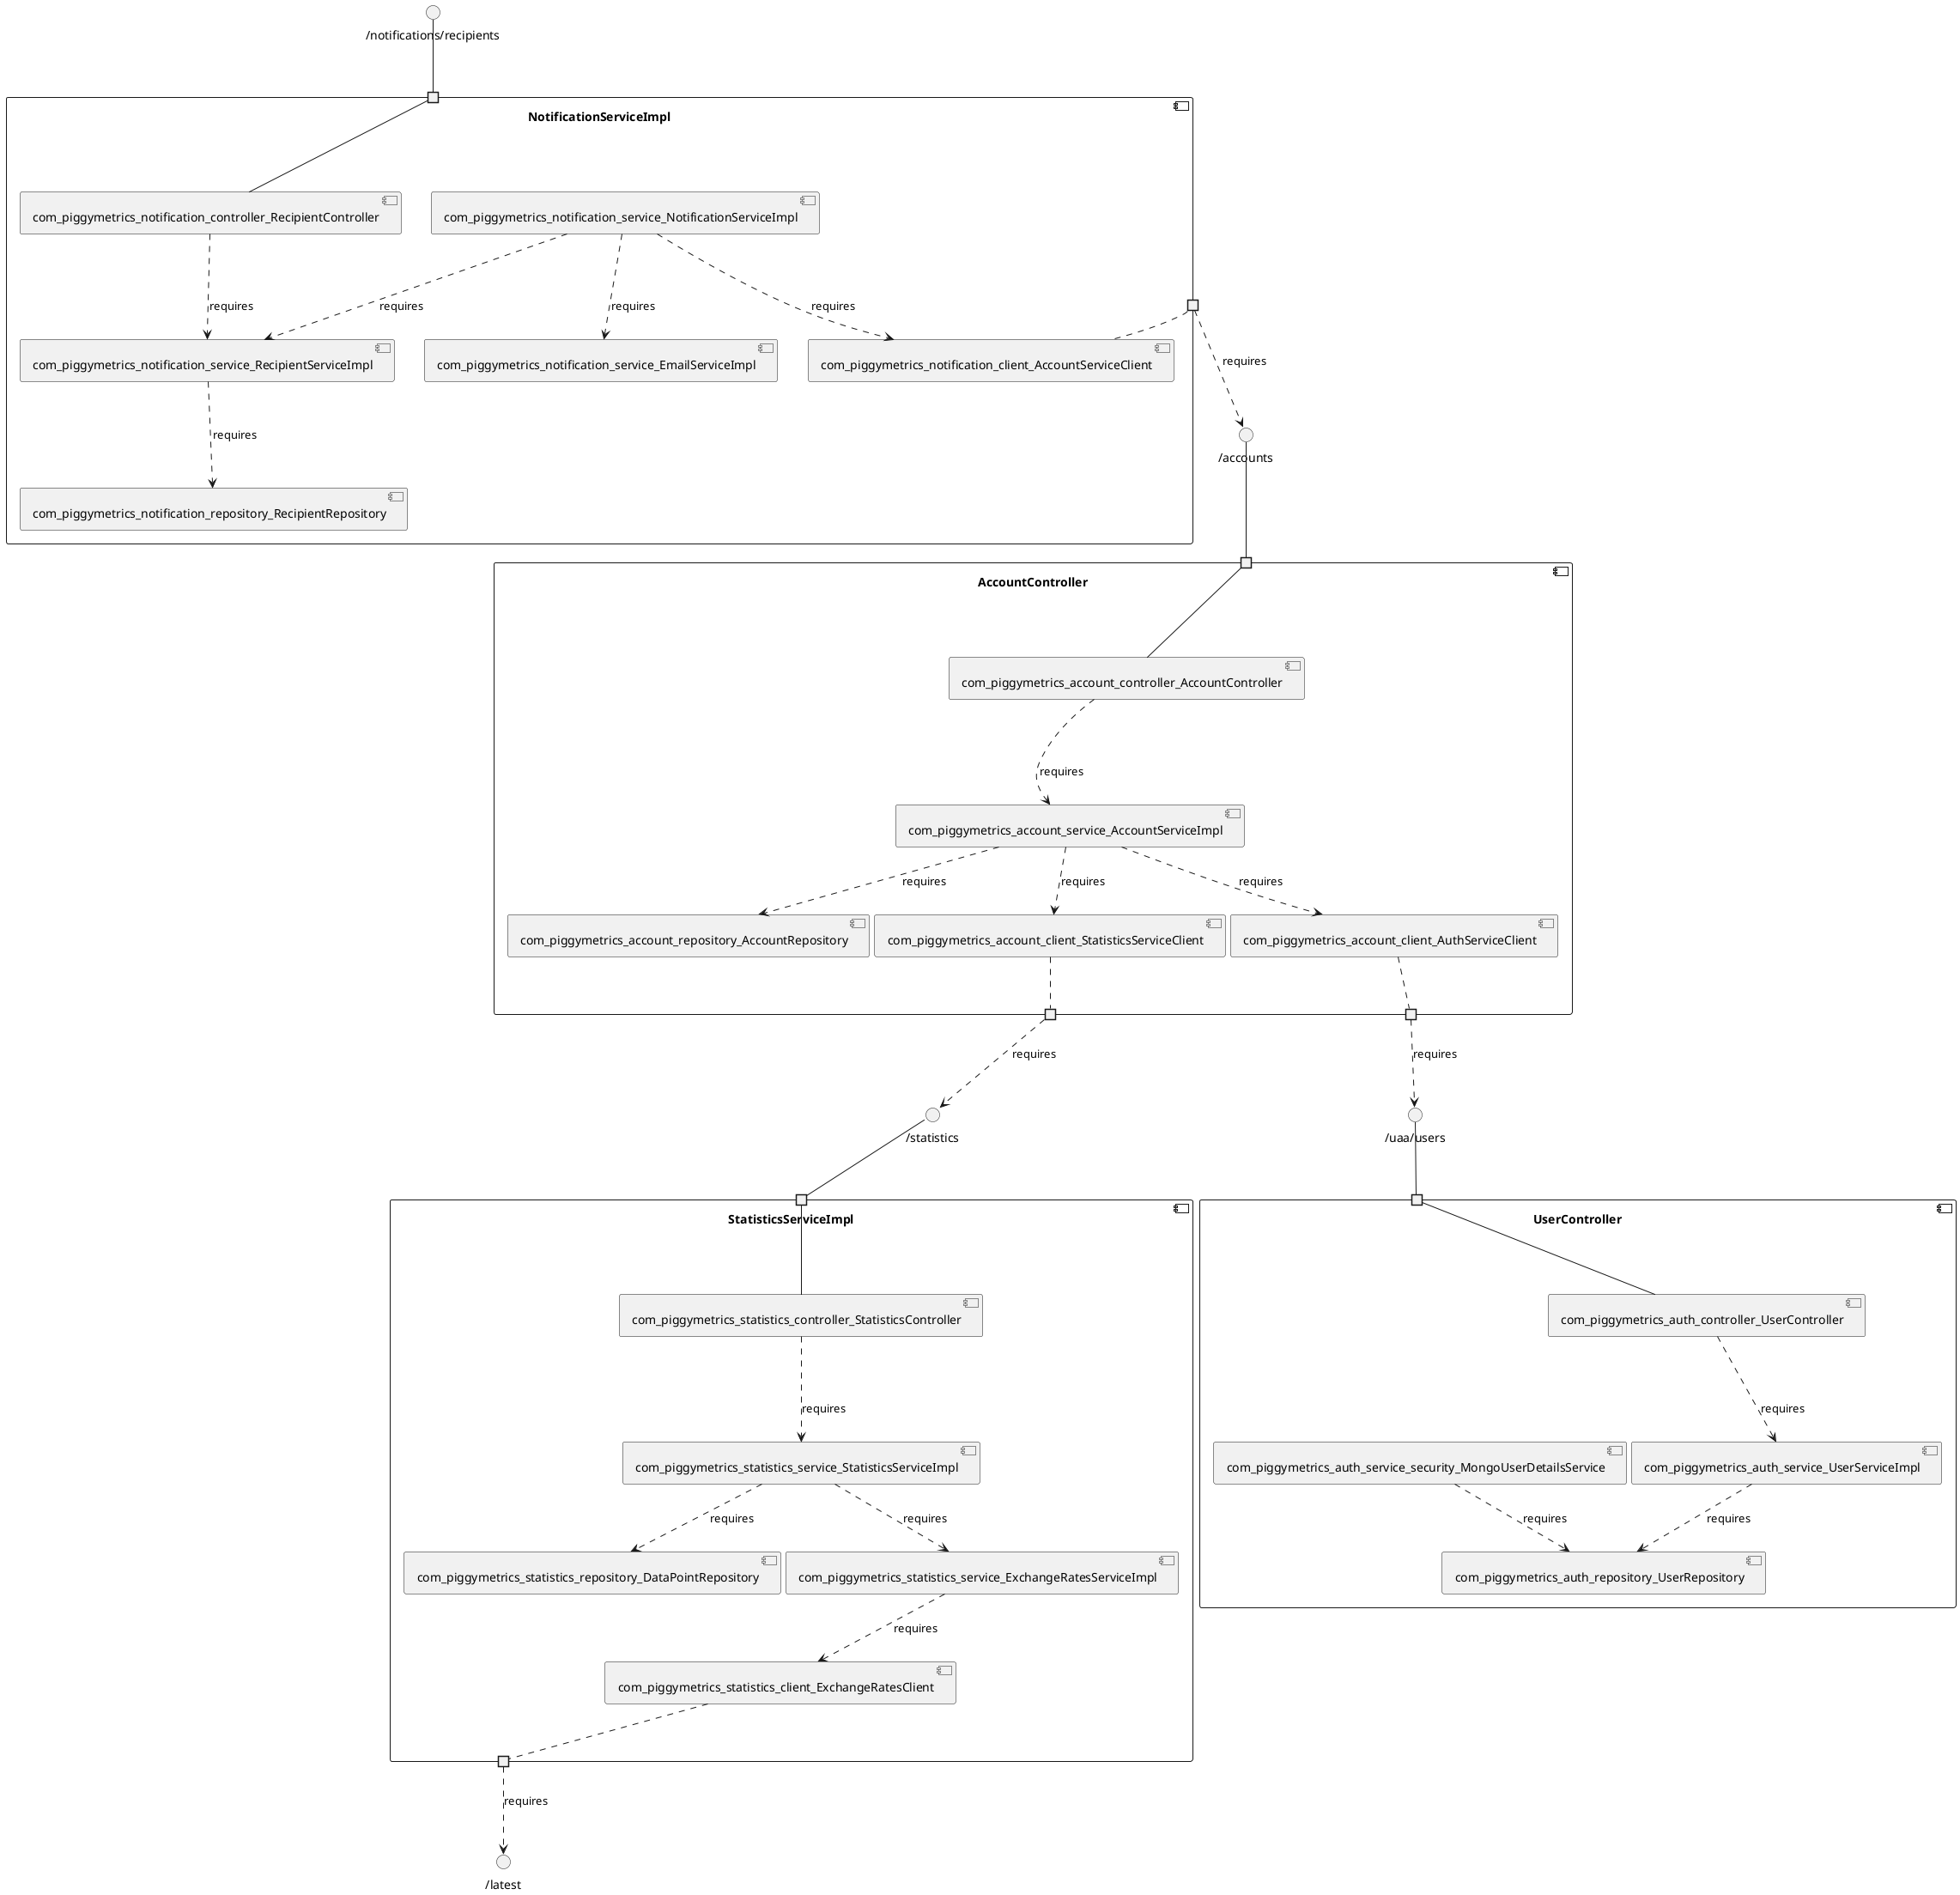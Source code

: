 @startuml
skinparam fixCircleLabelOverlapping true
component "AccountController\n\n\n\n\n\n" {
[com_piggymetrics_account_client_AuthServiceClient]
[com_piggymetrics_account_controller_AccountController]
[com_piggymetrics_account_client_StatisticsServiceClient]
[com_piggymetrics_account_repository_AccountRepository]
[com_piggymetrics_account_service_AccountServiceImpl]
portin " " as AccountController.requires._accounts
portout " " as AccountController.provides._statistics
portout " " as AccountController.provides._uaa_users
[com_piggymetrics_account_service_AccountServiceImpl]..>[com_piggymetrics_account_repository_AccountRepository] : requires
[com_piggymetrics_account_service_AccountServiceImpl]..>[com_piggymetrics_account_client_AuthServiceClient] : requires
[com_piggymetrics_account_controller_AccountController]..>[com_piggymetrics_account_service_AccountServiceImpl] : requires
[com_piggymetrics_account_service_AccountServiceImpl]..>[com_piggymetrics_account_client_StatisticsServiceClient] : requires
"AccountController.requires._accounts"--[com_piggymetrics_account_controller_AccountController]
[com_piggymetrics_account_client_AuthServiceClient].."AccountController.provides._uaa_users"
[com_piggymetrics_account_client_StatisticsServiceClient].."AccountController.provides._statistics"
}
interface "/accounts" as interface._accounts
interface._accounts--"AccountController.requires._accounts"
interface "/uaa/users" as interface._uaa_users
"AccountController.provides._uaa_users"..>interface._uaa_users : requires
interface "/statistics" as interface._statistics
"AccountController.provides._statistics"..>interface._statistics : requires
component "NotificationServiceImpl\n\n\n\n\n\n" {
[com_piggymetrics_notification_client_AccountServiceClient]
[com_piggymetrics_notification_service_RecipientServiceImpl]
[com_piggymetrics_notification_service_NotificationServiceImpl]
[com_piggymetrics_notification_service_EmailServiceImpl]
[com_piggymetrics_notification_controller_RecipientController]
[com_piggymetrics_notification_repository_RecipientRepository]
portin " " as NotificationServiceImpl.requires._notifications_recipients
portout " " as NotificationServiceImpl.provides._accounts
[com_piggymetrics_notification_service_RecipientServiceImpl]..>[com_piggymetrics_notification_repository_RecipientRepository] : requires
[com_piggymetrics_notification_service_NotificationServiceImpl]..>[com_piggymetrics_notification_client_AccountServiceClient] : requires
[com_piggymetrics_notification_service_NotificationServiceImpl]..>[com_piggymetrics_notification_service_RecipientServiceImpl] : requires
[com_piggymetrics_notification_controller_RecipientController]..>[com_piggymetrics_notification_service_RecipientServiceImpl] : requires
[com_piggymetrics_notification_service_NotificationServiceImpl]..>[com_piggymetrics_notification_service_EmailServiceImpl] : requires
"NotificationServiceImpl.requires._notifications_recipients"--[com_piggymetrics_notification_controller_RecipientController]
[com_piggymetrics_notification_client_AccountServiceClient].."NotificationServiceImpl.provides._accounts"
}
interface "/notifications/recipients" as interface._notifications_recipients
interface._notifications_recipients--"NotificationServiceImpl.requires._notifications_recipients"
interface "/accounts" as interface._accounts
"NotificationServiceImpl.provides._accounts"..>interface._accounts : requires
component "StatisticsServiceImpl\n\n\n\n\n\n" {
[com_piggymetrics_statistics_service_StatisticsServiceImpl]
[com_piggymetrics_statistics_client_ExchangeRatesClient]
[com_piggymetrics_statistics_repository_DataPointRepository]
[com_piggymetrics_statistics_service_ExchangeRatesServiceImpl]
[com_piggymetrics_statistics_controller_StatisticsController]
portin " " as StatisticsServiceImpl.requires._statistics
portout " " as StatisticsServiceImpl.provides._latest
[com_piggymetrics_statistics_service_ExchangeRatesServiceImpl]..>[com_piggymetrics_statistics_client_ExchangeRatesClient] : requires
[com_piggymetrics_statistics_service_StatisticsServiceImpl]..>[com_piggymetrics_statistics_service_ExchangeRatesServiceImpl] : requires
[com_piggymetrics_statistics_service_StatisticsServiceImpl]..>[com_piggymetrics_statistics_repository_DataPointRepository] : requires
[com_piggymetrics_statistics_controller_StatisticsController]..>[com_piggymetrics_statistics_service_StatisticsServiceImpl] : requires
"StatisticsServiceImpl.requires._statistics"--[com_piggymetrics_statistics_controller_StatisticsController]
[com_piggymetrics_statistics_client_ExchangeRatesClient].."StatisticsServiceImpl.provides._latest"
}
interface "/statistics" as interface._statistics
interface._statistics--"StatisticsServiceImpl.requires._statistics"
interface "/latest" as interface._latest
"StatisticsServiceImpl.provides._latest"..>interface._latest : requires
component "UserController\n\n\n\n\n\n" {
[com_piggymetrics_auth_controller_UserController]
[com_piggymetrics_auth_service_security_MongoUserDetailsService]
[com_piggymetrics_auth_service_UserServiceImpl]
[com_piggymetrics_auth_repository_UserRepository]
portin " " as UserController.requires._uaa_users
[com_piggymetrics_auth_controller_UserController]..>[com_piggymetrics_auth_service_UserServiceImpl] : requires
[com_piggymetrics_auth_service_security_MongoUserDetailsService]..>[com_piggymetrics_auth_repository_UserRepository] : requires
[com_piggymetrics_auth_service_UserServiceImpl]..>[com_piggymetrics_auth_repository_UserRepository] : requires
"UserController.requires._uaa_users"--[com_piggymetrics_auth_controller_UserController]
}
interface "/uaa/users" as interface._uaa_users
interface._uaa_users--"UserController.requires._uaa_users"

@enduml
